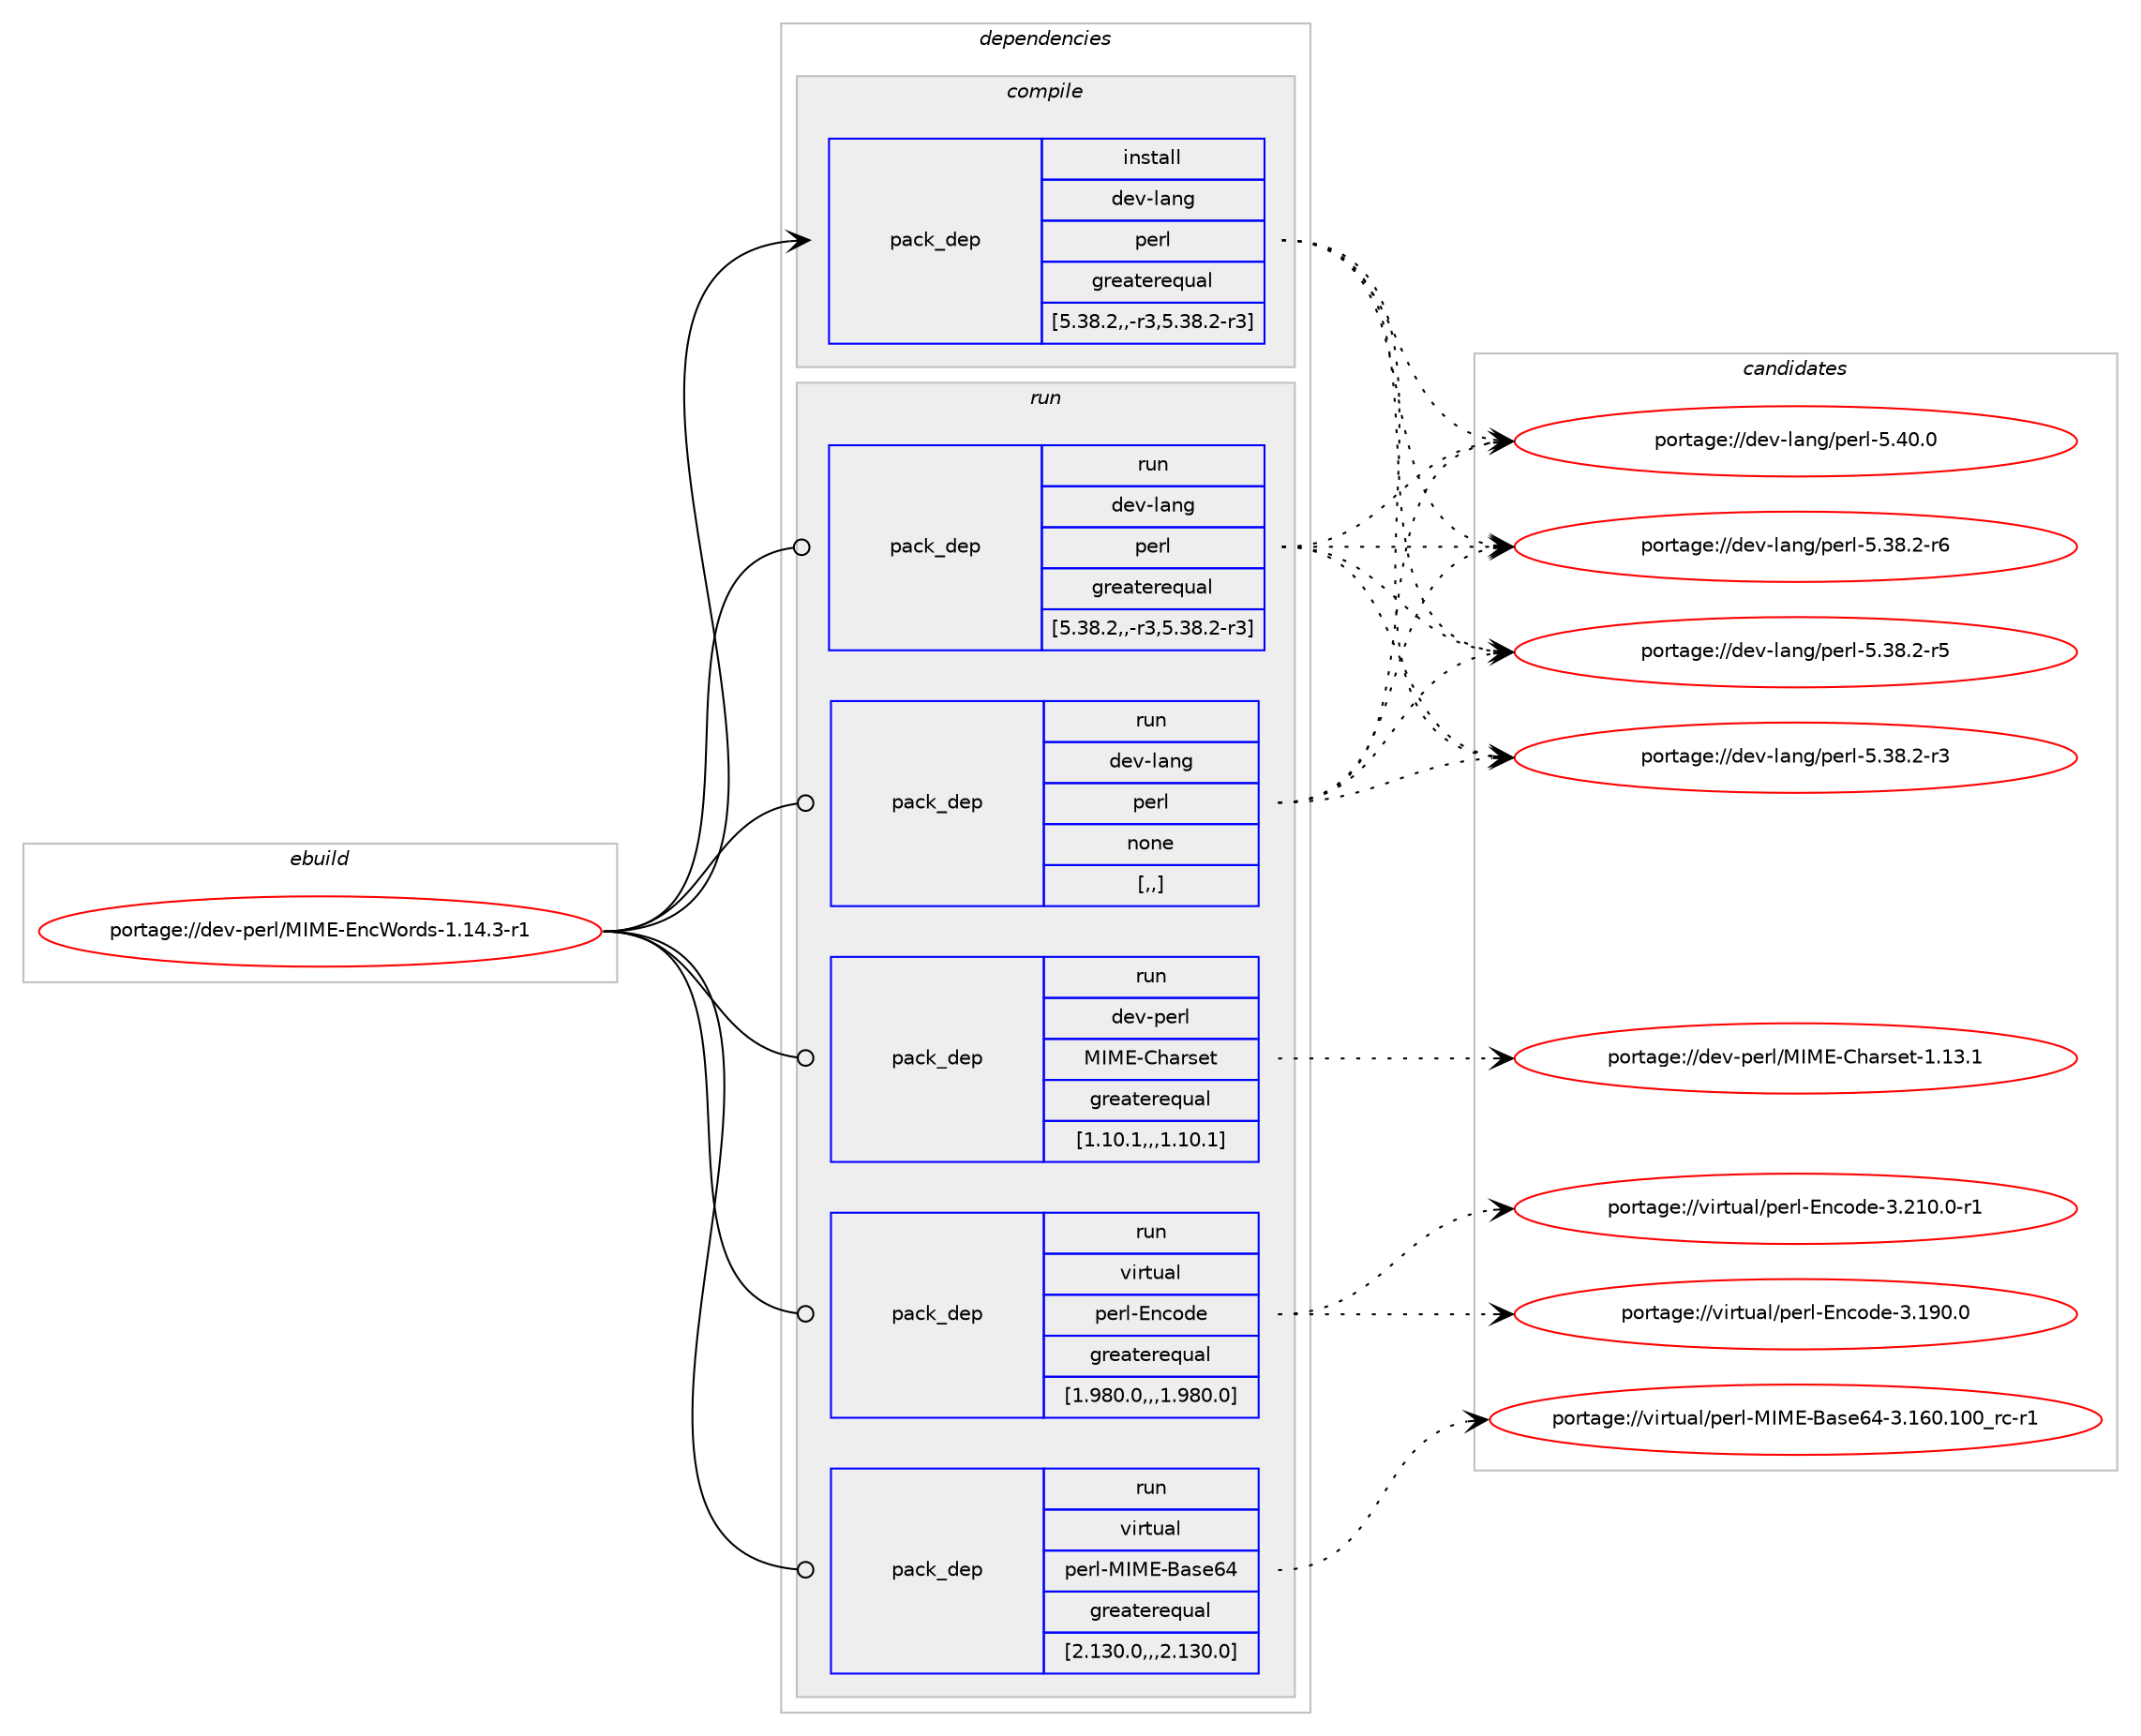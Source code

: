 digraph prolog {

# *************
# Graph options
# *************

newrank=true;
concentrate=true;
compound=true;
graph [rankdir=LR,fontname=Helvetica,fontsize=10,ranksep=1.5];#, ranksep=2.5, nodesep=0.2];
edge  [arrowhead=vee];
node  [fontname=Helvetica,fontsize=10];

# **********
# The ebuild
# **********

subgraph cluster_leftcol {
color=gray;
label=<<i>ebuild</i>>;
id [label="portage://dev-perl/MIME-EncWords-1.14.3-r1", color=red, width=4, href="../dev-perl/MIME-EncWords-1.14.3-r1.svg"];
}

# ****************
# The dependencies
# ****************

subgraph cluster_midcol {
color=gray;
label=<<i>dependencies</i>>;
subgraph cluster_compile {
fillcolor="#eeeeee";
style=filled;
label=<<i>compile</i>>;
subgraph pack101608 {
dependency132766 [label=<<TABLE BORDER="0" CELLBORDER="1" CELLSPACING="0" CELLPADDING="4" WIDTH="220"><TR><TD ROWSPAN="6" CELLPADDING="30">pack_dep</TD></TR><TR><TD WIDTH="110">install</TD></TR><TR><TD>dev-lang</TD></TR><TR><TD>perl</TD></TR><TR><TD>greaterequal</TD></TR><TR><TD>[5.38.2,,-r3,5.38.2-r3]</TD></TR></TABLE>>, shape=none, color=blue];
}
id:e -> dependency132766:w [weight=20,style="solid",arrowhead="vee"];
}
subgraph cluster_compileandrun {
fillcolor="#eeeeee";
style=filled;
label=<<i>compile and run</i>>;
}
subgraph cluster_run {
fillcolor="#eeeeee";
style=filled;
label=<<i>run</i>>;
subgraph pack101609 {
dependency132767 [label=<<TABLE BORDER="0" CELLBORDER="1" CELLSPACING="0" CELLPADDING="4" WIDTH="220"><TR><TD ROWSPAN="6" CELLPADDING="30">pack_dep</TD></TR><TR><TD WIDTH="110">run</TD></TR><TR><TD>dev-lang</TD></TR><TR><TD>perl</TD></TR><TR><TD>greaterequal</TD></TR><TR><TD>[5.38.2,,-r3,5.38.2-r3]</TD></TR></TABLE>>, shape=none, color=blue];
}
id:e -> dependency132767:w [weight=20,style="solid",arrowhead="odot"];
subgraph pack101610 {
dependency132768 [label=<<TABLE BORDER="0" CELLBORDER="1" CELLSPACING="0" CELLPADDING="4" WIDTH="220"><TR><TD ROWSPAN="6" CELLPADDING="30">pack_dep</TD></TR><TR><TD WIDTH="110">run</TD></TR><TR><TD>dev-lang</TD></TR><TR><TD>perl</TD></TR><TR><TD>none</TD></TR><TR><TD>[,,]</TD></TR></TABLE>>, shape=none, color=blue];
}
id:e -> dependency132768:w [weight=20,style="solid",arrowhead="odot"];
subgraph pack101611 {
dependency132769 [label=<<TABLE BORDER="0" CELLBORDER="1" CELLSPACING="0" CELLPADDING="4" WIDTH="220"><TR><TD ROWSPAN="6" CELLPADDING="30">pack_dep</TD></TR><TR><TD WIDTH="110">run</TD></TR><TR><TD>dev-perl</TD></TR><TR><TD>MIME-Charset</TD></TR><TR><TD>greaterequal</TD></TR><TR><TD>[1.10.1,,,1.10.1]</TD></TR></TABLE>>, shape=none, color=blue];
}
id:e -> dependency132769:w [weight=20,style="solid",arrowhead="odot"];
subgraph pack101612 {
dependency132770 [label=<<TABLE BORDER="0" CELLBORDER="1" CELLSPACING="0" CELLPADDING="4" WIDTH="220"><TR><TD ROWSPAN="6" CELLPADDING="30">pack_dep</TD></TR><TR><TD WIDTH="110">run</TD></TR><TR><TD>virtual</TD></TR><TR><TD>perl-Encode</TD></TR><TR><TD>greaterequal</TD></TR><TR><TD>[1.980.0,,,1.980.0]</TD></TR></TABLE>>, shape=none, color=blue];
}
id:e -> dependency132770:w [weight=20,style="solid",arrowhead="odot"];
subgraph pack101613 {
dependency132771 [label=<<TABLE BORDER="0" CELLBORDER="1" CELLSPACING="0" CELLPADDING="4" WIDTH="220"><TR><TD ROWSPAN="6" CELLPADDING="30">pack_dep</TD></TR><TR><TD WIDTH="110">run</TD></TR><TR><TD>virtual</TD></TR><TR><TD>perl-MIME-Base64</TD></TR><TR><TD>greaterequal</TD></TR><TR><TD>[2.130.0,,,2.130.0]</TD></TR></TABLE>>, shape=none, color=blue];
}
id:e -> dependency132771:w [weight=20,style="solid",arrowhead="odot"];
}
}

# **************
# The candidates
# **************

subgraph cluster_choices {
rank=same;
color=gray;
label=<<i>candidates</i>>;

subgraph choice101608 {
color=black;
nodesep=1;
choice10010111845108971101034711210111410845534652484648 [label="portage://dev-lang/perl-5.40.0", color=red, width=4,href="../dev-lang/perl-5.40.0.svg"];
choice100101118451089711010347112101114108455346515646504511454 [label="portage://dev-lang/perl-5.38.2-r6", color=red, width=4,href="../dev-lang/perl-5.38.2-r6.svg"];
choice100101118451089711010347112101114108455346515646504511453 [label="portage://dev-lang/perl-5.38.2-r5", color=red, width=4,href="../dev-lang/perl-5.38.2-r5.svg"];
choice100101118451089711010347112101114108455346515646504511451 [label="portage://dev-lang/perl-5.38.2-r3", color=red, width=4,href="../dev-lang/perl-5.38.2-r3.svg"];
dependency132766:e -> choice10010111845108971101034711210111410845534652484648:w [style=dotted,weight="100"];
dependency132766:e -> choice100101118451089711010347112101114108455346515646504511454:w [style=dotted,weight="100"];
dependency132766:e -> choice100101118451089711010347112101114108455346515646504511453:w [style=dotted,weight="100"];
dependency132766:e -> choice100101118451089711010347112101114108455346515646504511451:w [style=dotted,weight="100"];
}
subgraph choice101609 {
color=black;
nodesep=1;
choice10010111845108971101034711210111410845534652484648 [label="portage://dev-lang/perl-5.40.0", color=red, width=4,href="../dev-lang/perl-5.40.0.svg"];
choice100101118451089711010347112101114108455346515646504511454 [label="portage://dev-lang/perl-5.38.2-r6", color=red, width=4,href="../dev-lang/perl-5.38.2-r6.svg"];
choice100101118451089711010347112101114108455346515646504511453 [label="portage://dev-lang/perl-5.38.2-r5", color=red, width=4,href="../dev-lang/perl-5.38.2-r5.svg"];
choice100101118451089711010347112101114108455346515646504511451 [label="portage://dev-lang/perl-5.38.2-r3", color=red, width=4,href="../dev-lang/perl-5.38.2-r3.svg"];
dependency132767:e -> choice10010111845108971101034711210111410845534652484648:w [style=dotted,weight="100"];
dependency132767:e -> choice100101118451089711010347112101114108455346515646504511454:w [style=dotted,weight="100"];
dependency132767:e -> choice100101118451089711010347112101114108455346515646504511453:w [style=dotted,weight="100"];
dependency132767:e -> choice100101118451089711010347112101114108455346515646504511451:w [style=dotted,weight="100"];
}
subgraph choice101610 {
color=black;
nodesep=1;
choice10010111845108971101034711210111410845534652484648 [label="portage://dev-lang/perl-5.40.0", color=red, width=4,href="../dev-lang/perl-5.40.0.svg"];
choice100101118451089711010347112101114108455346515646504511454 [label="portage://dev-lang/perl-5.38.2-r6", color=red, width=4,href="../dev-lang/perl-5.38.2-r6.svg"];
choice100101118451089711010347112101114108455346515646504511453 [label="portage://dev-lang/perl-5.38.2-r5", color=red, width=4,href="../dev-lang/perl-5.38.2-r5.svg"];
choice100101118451089711010347112101114108455346515646504511451 [label="portage://dev-lang/perl-5.38.2-r3", color=red, width=4,href="../dev-lang/perl-5.38.2-r3.svg"];
dependency132768:e -> choice10010111845108971101034711210111410845534652484648:w [style=dotted,weight="100"];
dependency132768:e -> choice100101118451089711010347112101114108455346515646504511454:w [style=dotted,weight="100"];
dependency132768:e -> choice100101118451089711010347112101114108455346515646504511453:w [style=dotted,weight="100"];
dependency132768:e -> choice100101118451089711010347112101114108455346515646504511451:w [style=dotted,weight="100"];
}
subgraph choice101611 {
color=black;
nodesep=1;
choice10010111845112101114108477773776945671049711411510111645494649514649 [label="portage://dev-perl/MIME-Charset-1.13.1", color=red, width=4,href="../dev-perl/MIME-Charset-1.13.1.svg"];
dependency132769:e -> choice10010111845112101114108477773776945671049711411510111645494649514649:w [style=dotted,weight="100"];
}
subgraph choice101612 {
color=black;
nodesep=1;
choice118105114116117971084711210111410845691109911110010145514650494846484511449 [label="portage://virtual/perl-Encode-3.210.0-r1", color=red, width=4,href="../virtual/perl-Encode-3.210.0-r1.svg"];
choice11810511411611797108471121011141084569110991111001014551464957484648 [label="portage://virtual/perl-Encode-3.190.0", color=red, width=4,href="../virtual/perl-Encode-3.190.0.svg"];
dependency132770:e -> choice118105114116117971084711210111410845691109911110010145514650494846484511449:w [style=dotted,weight="100"];
dependency132770:e -> choice11810511411611797108471121011141084569110991111001014551464957484648:w [style=dotted,weight="100"];
}
subgraph choice101613 {
color=black;
nodesep=1;
choice1181051141161179710847112101114108457773776945669711510154524551464954484649484895114994511449 [label="portage://virtual/perl-MIME-Base64-3.160.100_rc-r1", color=red, width=4,href="../virtual/perl-MIME-Base64-3.160.100_rc-r1.svg"];
dependency132771:e -> choice1181051141161179710847112101114108457773776945669711510154524551464954484649484895114994511449:w [style=dotted,weight="100"];
}
}

}
